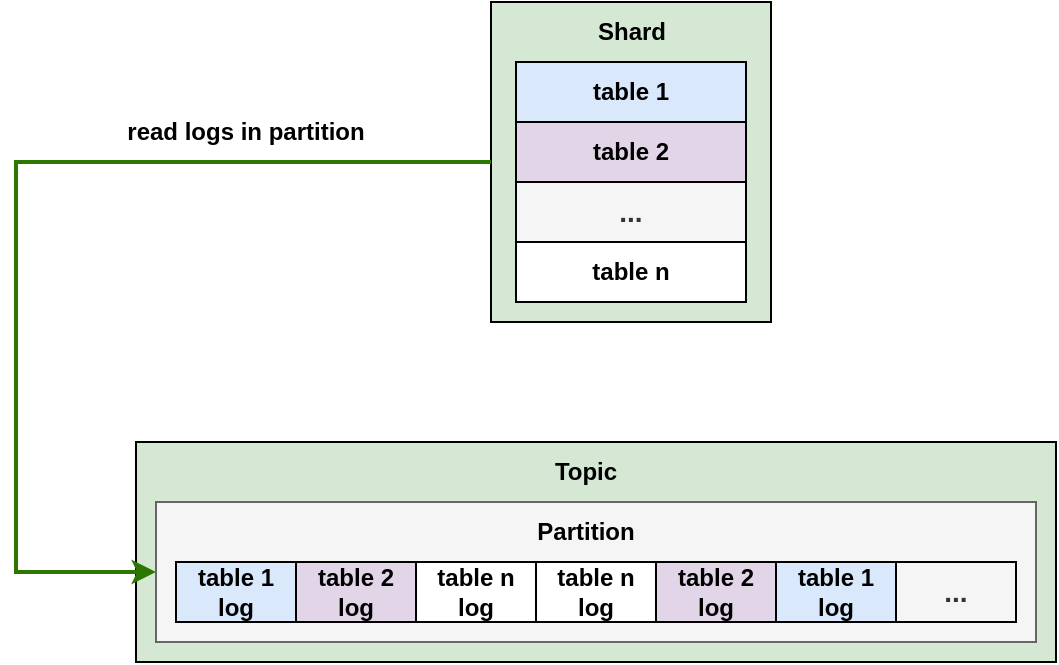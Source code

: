 <mxfile version="21.6.5" type="github">
  <diagram name="第 1 页" id="0GmFkMgzQ_L441JELKV-">
    <mxGraphModel dx="1256" dy="571" grid="1" gridSize="10" guides="1" tooltips="1" connect="1" arrows="1" fold="1" page="1" pageScale="1" pageWidth="827" pageHeight="1169" math="0" shadow="0">
      <root>
        <mxCell id="0" />
        <mxCell id="1" parent="0" />
        <mxCell id="h_qhhmiyR77sU7VeCdeQ-77" value="" style="rounded=0;whiteSpace=wrap;html=1;fillColor=#d5e8d4;strokeColor=#000000;fontStyle=1" parent="1" vertex="1">
          <mxGeometry x="387.5" y="90" width="140" height="160" as="geometry" />
        </mxCell>
        <mxCell id="h_qhhmiyR77sU7VeCdeQ-78" value="" style="rounded=0;whiteSpace=wrap;html=1;fillColor=#d5e8d4;strokeColor=#000000;fontStyle=1" parent="1" vertex="1">
          <mxGeometry x="210" y="310" width="460" height="110" as="geometry" />
        </mxCell>
        <mxCell id="h_qhhmiyR77sU7VeCdeQ-79" value="" style="rounded=0;whiteSpace=wrap;html=1;fillColor=#f5f5f5;strokeColor=#666666;fontColor=#333333;fontStyle=1" parent="1" vertex="1">
          <mxGeometry x="220" y="340" width="440" height="70" as="geometry" />
        </mxCell>
        <mxCell id="h_qhhmiyR77sU7VeCdeQ-80" value="table 1 log" style="rounded=0;whiteSpace=wrap;html=1;labelBackgroundColor=none;fillColor=#dae8fc;strokeColor=#000000;fontStyle=1" parent="1" vertex="1">
          <mxGeometry x="230" y="370" width="60" height="30" as="geometry" />
        </mxCell>
        <mxCell id="h_qhhmiyR77sU7VeCdeQ-81" value="table 2 log" style="rounded=0;whiteSpace=wrap;html=1;labelBackgroundColor=none;fillColor=#e1d5e7;strokeColor=#000000;fontStyle=1" parent="1" vertex="1">
          <mxGeometry x="290" y="370" width="60" height="30" as="geometry" />
        </mxCell>
        <mxCell id="h_qhhmiyR77sU7VeCdeQ-82" value="table n log" style="rounded=0;whiteSpace=wrap;html=1;labelBackgroundColor=none;fontStyle=1;strokeColor=#000000;" parent="1" vertex="1">
          <mxGeometry x="350" y="370" width="60" height="30" as="geometry" />
        </mxCell>
        <mxCell id="h_qhhmiyR77sU7VeCdeQ-83" value="table n log" style="rounded=0;whiteSpace=wrap;html=1;labelBackgroundColor=none;fontStyle=1;strokeColor=#000000;" parent="1" vertex="1">
          <mxGeometry x="410" y="370" width="60" height="30" as="geometry" />
        </mxCell>
        <mxCell id="h_qhhmiyR77sU7VeCdeQ-84" value="table 2 log" style="rounded=0;whiteSpace=wrap;html=1;labelBackgroundColor=none;fillColor=#e1d5e7;strokeColor=#000000;fontStyle=1" parent="1" vertex="1">
          <mxGeometry x="470" y="370" width="60" height="30" as="geometry" />
        </mxCell>
        <mxCell id="h_qhhmiyR77sU7VeCdeQ-85" value="table 1 log" style="rounded=0;whiteSpace=wrap;html=1;labelBackgroundColor=none;fillColor=#dae8fc;strokeColor=#000000;fontStyle=1" parent="1" vertex="1">
          <mxGeometry x="530" y="370" width="60" height="30" as="geometry" />
        </mxCell>
        <mxCell id="h_qhhmiyR77sU7VeCdeQ-86" value="&lt;span&gt;&lt;font style=&quot;font-size: 14px;&quot;&gt;...&lt;/font&gt;&lt;/span&gt;" style="rounded=0;whiteSpace=wrap;html=1;labelBackgroundColor=none;fillColor=#f5f5f5;strokeColor=#000000;fontColor=#333333;fontStyle=1" parent="1" vertex="1">
          <mxGeometry x="590" y="370" width="60" height="30" as="geometry" />
        </mxCell>
        <mxCell id="h_qhhmiyR77sU7VeCdeQ-87" value="Partition" style="text;html=1;strokeColor=none;fillColor=none;align=center;verticalAlign=middle;whiteSpace=wrap;rounded=0;fontStyle=1" parent="1" vertex="1">
          <mxGeometry x="405" y="340" width="60" height="30" as="geometry" />
        </mxCell>
        <mxCell id="h_qhhmiyR77sU7VeCdeQ-88" value="Topic" style="text;html=1;strokeColor=none;fillColor=none;align=center;verticalAlign=middle;whiteSpace=wrap;rounded=0;fontStyle=1" parent="1" vertex="1">
          <mxGeometry x="405" y="310" width="60" height="30" as="geometry" />
        </mxCell>
        <mxCell id="h_qhhmiyR77sU7VeCdeQ-89" value="read logs in partition" style="text;html=1;strokeColor=none;fillColor=none;align=center;verticalAlign=middle;whiteSpace=wrap;rounded=0;fontStyle=1" parent="1" vertex="1">
          <mxGeometry x="190" y="140" width="150" height="30" as="geometry" />
        </mxCell>
        <mxCell id="h_qhhmiyR77sU7VeCdeQ-90" style="edgeStyle=orthogonalEdgeStyle;rounded=0;orthogonalLoop=1;jettySize=auto;html=1;exitX=0;exitY=0.5;exitDx=0;exitDy=0;entryX=0;entryY=0.5;entryDx=0;entryDy=0;fontStyle=1;fillColor=#60a917;strokeColor=#2D7600;strokeWidth=2;" parent="1" source="h_qhhmiyR77sU7VeCdeQ-77" target="h_qhhmiyR77sU7VeCdeQ-79" edge="1">
          <mxGeometry relative="1" as="geometry">
            <Array as="points">
              <mxPoint x="150" y="170" />
              <mxPoint x="150" y="375" />
            </Array>
          </mxGeometry>
        </mxCell>
        <mxCell id="h_qhhmiyR77sU7VeCdeQ-91" value="table 1" style="rounded=0;whiteSpace=wrap;html=1;fillColor=#dae8fc;strokeColor=#000000;fontStyle=1" parent="1" vertex="1">
          <mxGeometry x="400" y="120" width="115" height="30" as="geometry" />
        </mxCell>
        <mxCell id="h_qhhmiyR77sU7VeCdeQ-93" value="table 2" style="rounded=0;whiteSpace=wrap;html=1;fillColor=#e1d5e7;strokeColor=#000000;fontStyle=1" parent="1" vertex="1">
          <mxGeometry x="400" y="150" width="115" height="30" as="geometry" />
        </mxCell>
        <mxCell id="h_qhhmiyR77sU7VeCdeQ-94" value="&lt;font style=&quot;font-size: 14px;&quot;&gt;&lt;span&gt;...&lt;/span&gt;&lt;/font&gt;" style="rounded=0;whiteSpace=wrap;html=1;fillColor=#f5f5f5;strokeColor=#000000;fontColor=#333333;fontStyle=1" parent="1" vertex="1">
          <mxGeometry x="400" y="180" width="115" height="30" as="geometry" />
        </mxCell>
        <mxCell id="h_qhhmiyR77sU7VeCdeQ-96" value="table n" style="rounded=0;whiteSpace=wrap;html=1;fontStyle=1;strokeColor=#000000;" parent="1" vertex="1">
          <mxGeometry x="400" y="210" width="115" height="30" as="geometry" />
        </mxCell>
        <mxCell id="h_qhhmiyR77sU7VeCdeQ-97" value="Shard" style="text;html=1;strokeColor=none;fillColor=none;align=center;verticalAlign=middle;whiteSpace=wrap;rounded=0;fontStyle=1" parent="1" vertex="1">
          <mxGeometry x="428" y="90" width="60" height="30" as="geometry" />
        </mxCell>
      </root>
    </mxGraphModel>
  </diagram>
</mxfile>
